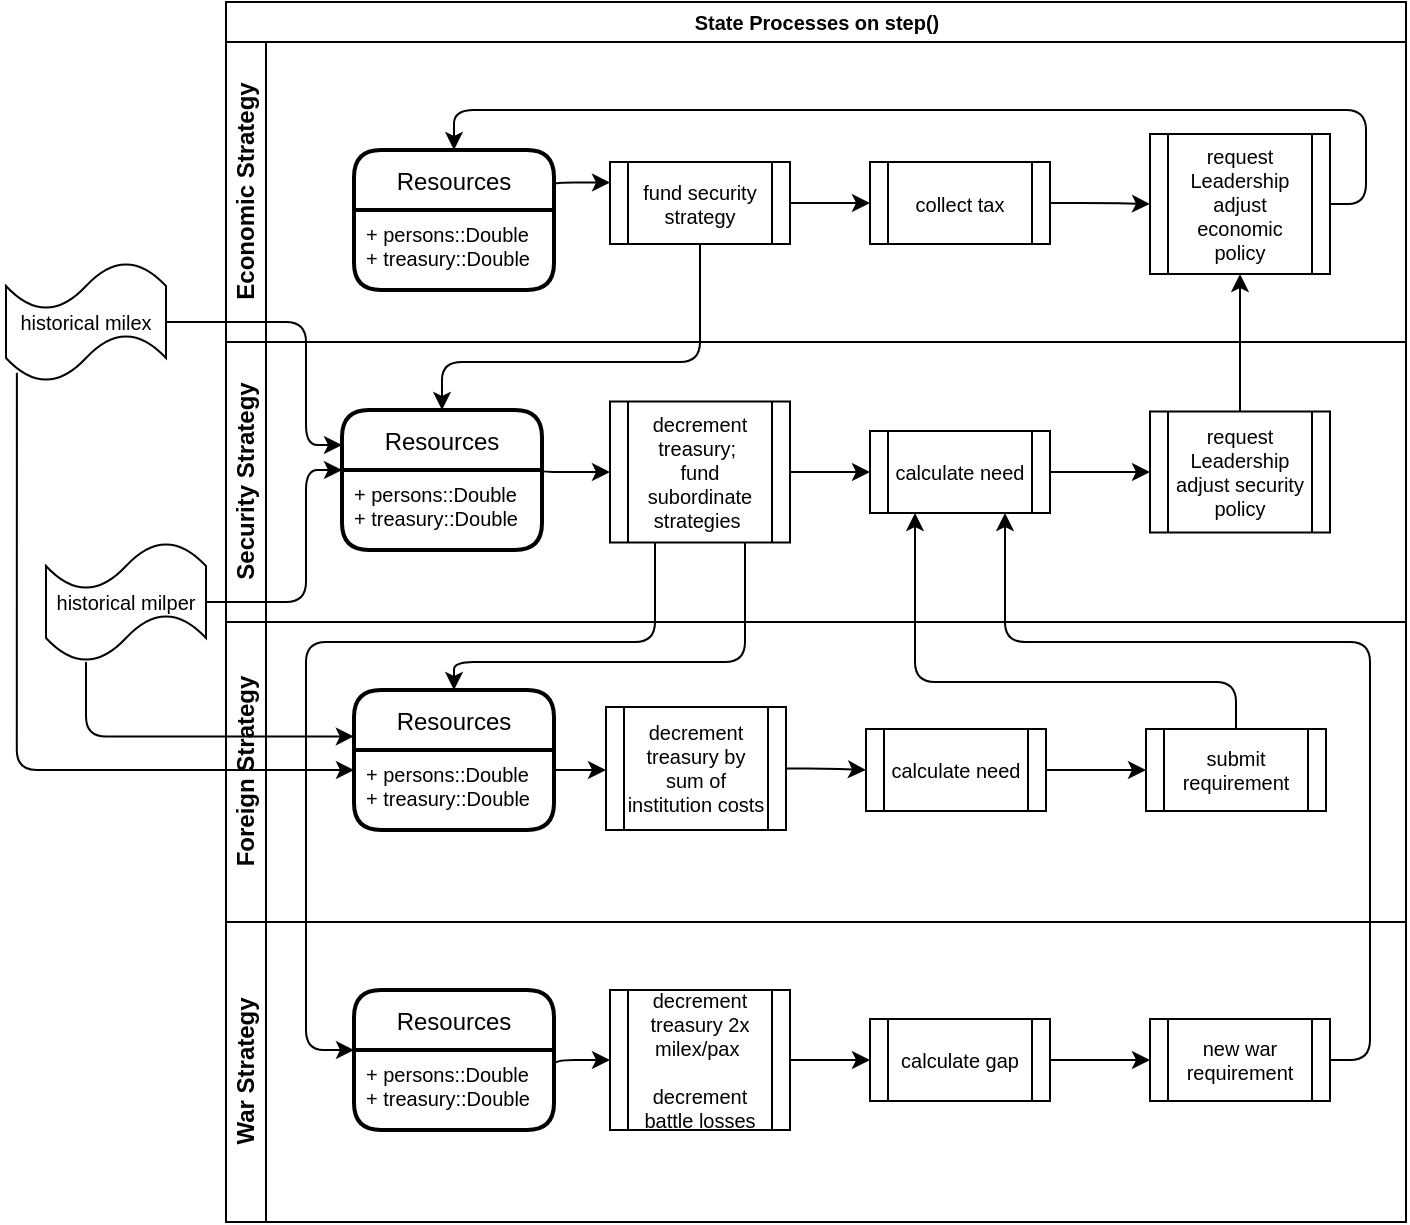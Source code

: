 <mxfile version="14.2.4" type="github">
  <diagram id="kgpKYQtTHZ0yAKxKKP6v" name="Page-1">
    <mxGraphModel dx="1670" dy="588" grid="1" gridSize="10" guides="1" tooltips="1" connect="1" arrows="1" fold="1" page="1" pageScale="1" pageWidth="850" pageHeight="1100" math="0" shadow="0">
      <root>
        <mxCell id="0" />
        <mxCell id="1" parent="0" />
        <mxCell id="M4vrQAM-CyEcKXVPgh3F-21" value="State Processes on step()" style="swimlane;html=1;childLayout=stackLayout;resizeParent=1;resizeParentMax=0;horizontal=1;startSize=20;horizontalStack=0;rounded=0;sketch=0;fontSize=10;" vertex="1" parent="1">
          <mxGeometry x="120" y="50" width="590" height="460" as="geometry" />
        </mxCell>
        <mxCell id="M4vrQAM-CyEcKXVPgh3F-22" value="Economic Strategy" style="swimlane;html=1;startSize=20;horizontal=0;" vertex="1" parent="M4vrQAM-CyEcKXVPgh3F-21">
          <mxGeometry y="20" width="590" height="150" as="geometry" />
        </mxCell>
        <mxCell id="M4vrQAM-CyEcKXVPgh3F-47" style="edgeStyle=orthogonalEdgeStyle;curved=0;rounded=1;sketch=0;orthogonalLoop=1;jettySize=auto;html=1;exitX=1;exitY=0.25;exitDx=0;exitDy=0;entryX=0;entryY=0.25;entryDx=0;entryDy=0;fontSize=10;" edge="1" parent="M4vrQAM-CyEcKXVPgh3F-22" source="M4vrQAM-CyEcKXVPgh3F-27" target="M4vrQAM-CyEcKXVPgh3F-39">
          <mxGeometry relative="1" as="geometry">
            <Array as="points">
              <mxPoint x="164" y="70" />
            </Array>
          </mxGeometry>
        </mxCell>
        <mxCell id="M4vrQAM-CyEcKXVPgh3F-27" value="Resources" style="swimlane;childLayout=stackLayout;horizontal=1;startSize=30;horizontalStack=0;rounded=1;fontSize=12;fontStyle=0;strokeWidth=2;resizeParent=0;resizeLast=1;shadow=0;dashed=0;align=center;sketch=0;" vertex="1" parent="M4vrQAM-CyEcKXVPgh3F-22">
          <mxGeometry x="64" y="54" width="100" height="70" as="geometry" />
        </mxCell>
        <mxCell id="M4vrQAM-CyEcKXVPgh3F-28" value="+ persons::Double&#xa;+ treasury::Double" style="align=left;strokeColor=none;fillColor=none;spacingLeft=4;fontSize=10;verticalAlign=top;resizable=0;rotatable=0;part=1;" vertex="1" parent="M4vrQAM-CyEcKXVPgh3F-27">
          <mxGeometry y="30" width="100" height="40" as="geometry" />
        </mxCell>
        <mxCell id="M4vrQAM-CyEcKXVPgh3F-39" value="fund security strategy" style="shape=process;whiteSpace=wrap;html=1;backgroundOutline=1;rounded=0;sketch=0;fontSize=10;" vertex="1" parent="M4vrQAM-CyEcKXVPgh3F-22">
          <mxGeometry x="192" y="60" width="90" height="41" as="geometry" />
        </mxCell>
        <mxCell id="M4vrQAM-CyEcKXVPgh3F-40" value="collect tax" style="shape=process;whiteSpace=wrap;html=1;backgroundOutline=1;rounded=0;sketch=0;fontSize=10;" vertex="1" parent="M4vrQAM-CyEcKXVPgh3F-22">
          <mxGeometry x="322" y="60" width="90" height="41" as="geometry" />
        </mxCell>
        <mxCell id="M4vrQAM-CyEcKXVPgh3F-41" value="" style="edgeStyle=orthogonalEdgeStyle;curved=0;rounded=1;sketch=0;orthogonalLoop=1;jettySize=auto;html=1;fontSize=10;" edge="1" parent="M4vrQAM-CyEcKXVPgh3F-22" source="M4vrQAM-CyEcKXVPgh3F-39" target="M4vrQAM-CyEcKXVPgh3F-40">
          <mxGeometry relative="1" as="geometry" />
        </mxCell>
        <mxCell id="M4vrQAM-CyEcKXVPgh3F-44" style="edgeStyle=orthogonalEdgeStyle;curved=0;rounded=1;sketch=0;orthogonalLoop=1;jettySize=auto;html=1;exitX=1;exitY=0.5;exitDx=0;exitDy=0;entryX=0.5;entryY=0;entryDx=0;entryDy=0;fontSize=10;" edge="1" parent="M4vrQAM-CyEcKXVPgh3F-22" source="M4vrQAM-CyEcKXVPgh3F-42" target="M4vrQAM-CyEcKXVPgh3F-27">
          <mxGeometry relative="1" as="geometry">
            <Array as="points">
              <mxPoint x="570" y="81" />
              <mxPoint x="570" y="34" />
              <mxPoint x="114" y="34" />
            </Array>
          </mxGeometry>
        </mxCell>
        <mxCell id="M4vrQAM-CyEcKXVPgh3F-42" value="request Leadership adjust economic policy" style="shape=process;whiteSpace=wrap;html=1;backgroundOutline=1;rounded=0;sketch=0;fontSize=10;" vertex="1" parent="M4vrQAM-CyEcKXVPgh3F-22">
          <mxGeometry x="462" y="46" width="90" height="70" as="geometry" />
        </mxCell>
        <mxCell id="M4vrQAM-CyEcKXVPgh3F-43" value="" style="edgeStyle=orthogonalEdgeStyle;curved=0;rounded=1;sketch=0;orthogonalLoop=1;jettySize=auto;html=1;fontSize=10;" edge="1" parent="M4vrQAM-CyEcKXVPgh3F-22" source="M4vrQAM-CyEcKXVPgh3F-40" target="M4vrQAM-CyEcKXVPgh3F-42">
          <mxGeometry relative="1" as="geometry" />
        </mxCell>
        <mxCell id="M4vrQAM-CyEcKXVPgh3F-23" value="Security Strategy" style="swimlane;html=1;startSize=20;horizontal=0;" vertex="1" parent="M4vrQAM-CyEcKXVPgh3F-21">
          <mxGeometry y="170" width="590" height="140" as="geometry" />
        </mxCell>
        <mxCell id="M4vrQAM-CyEcKXVPgh3F-66" style="edgeStyle=orthogonalEdgeStyle;curved=0;rounded=1;sketch=0;orthogonalLoop=1;jettySize=auto;html=1;fontSize=10;exitX=1;exitY=0;exitDx=0;exitDy=0;entryX=0;entryY=0.5;entryDx=0;entryDy=0;" edge="1" parent="M4vrQAM-CyEcKXVPgh3F-23" source="M4vrQAM-CyEcKXVPgh3F-31" target="M4vrQAM-CyEcKXVPgh3F-48">
          <mxGeometry relative="1" as="geometry">
            <mxPoint x="180" y="69" as="sourcePoint" />
            <mxPoint x="180" y="75" as="targetPoint" />
            <Array as="points">
              <mxPoint x="158" y="65" />
            </Array>
          </mxGeometry>
        </mxCell>
        <mxCell id="M4vrQAM-CyEcKXVPgh3F-30" value="Resources" style="swimlane;childLayout=stackLayout;horizontal=1;startSize=30;horizontalStack=0;rounded=1;fontSize=12;fontStyle=0;strokeWidth=2;resizeParent=0;resizeLast=1;shadow=0;dashed=0;align=center;sketch=0;" vertex="1" parent="M4vrQAM-CyEcKXVPgh3F-23">
          <mxGeometry x="58" y="34" width="100" height="70" as="geometry" />
        </mxCell>
        <mxCell id="M4vrQAM-CyEcKXVPgh3F-31" value="+ persons::Double&#xa;+ treasury::Double" style="align=left;strokeColor=none;fillColor=none;spacingLeft=4;fontSize=10;verticalAlign=top;resizable=0;rotatable=0;part=1;" vertex="1" parent="M4vrQAM-CyEcKXVPgh3F-30">
          <mxGeometry y="30" width="100" height="40" as="geometry" />
        </mxCell>
        <mxCell id="M4vrQAM-CyEcKXVPgh3F-48" value="decrement treasury;&amp;nbsp;&lt;br&gt;fund subordinate strategies&amp;nbsp;" style="shape=process;whiteSpace=wrap;html=1;backgroundOutline=1;rounded=0;sketch=0;fontSize=10;" vertex="1" parent="M4vrQAM-CyEcKXVPgh3F-23">
          <mxGeometry x="192" y="29.75" width="90" height="70.5" as="geometry" />
        </mxCell>
        <mxCell id="M4vrQAM-CyEcKXVPgh3F-49" value="calculate need" style="shape=process;whiteSpace=wrap;html=1;backgroundOutline=1;rounded=0;sketch=0;fontSize=10;" vertex="1" parent="M4vrQAM-CyEcKXVPgh3F-23">
          <mxGeometry x="322" y="44.5" width="90" height="41" as="geometry" />
        </mxCell>
        <mxCell id="M4vrQAM-CyEcKXVPgh3F-50" value="" style="edgeStyle=orthogonalEdgeStyle;curved=0;rounded=1;sketch=0;orthogonalLoop=1;jettySize=auto;html=1;fontSize=10;" edge="1" parent="M4vrQAM-CyEcKXVPgh3F-23" source="M4vrQAM-CyEcKXVPgh3F-48" target="M4vrQAM-CyEcKXVPgh3F-49">
          <mxGeometry relative="1" as="geometry" />
        </mxCell>
        <mxCell id="M4vrQAM-CyEcKXVPgh3F-51" value="request Leadership adjust security policy" style="shape=process;whiteSpace=wrap;html=1;backgroundOutline=1;rounded=0;sketch=0;fontSize=10;" vertex="1" parent="M4vrQAM-CyEcKXVPgh3F-23">
          <mxGeometry x="462" y="34.75" width="90" height="60.5" as="geometry" />
        </mxCell>
        <mxCell id="M4vrQAM-CyEcKXVPgh3F-52" value="" style="edgeStyle=orthogonalEdgeStyle;curved=0;rounded=1;sketch=0;orthogonalLoop=1;jettySize=auto;html=1;fontSize=10;" edge="1" parent="M4vrQAM-CyEcKXVPgh3F-23" source="M4vrQAM-CyEcKXVPgh3F-49" target="M4vrQAM-CyEcKXVPgh3F-51">
          <mxGeometry relative="1" as="geometry" />
        </mxCell>
        <mxCell id="M4vrQAM-CyEcKXVPgh3F-24" value="Foreign Strategy" style="swimlane;html=1;startSize=20;horizontal=0;" vertex="1" parent="M4vrQAM-CyEcKXVPgh3F-21">
          <mxGeometry y="310" width="590" height="150" as="geometry" />
        </mxCell>
        <mxCell id="M4vrQAM-CyEcKXVPgh3F-33" value="Resources" style="swimlane;childLayout=stackLayout;horizontal=1;startSize=30;horizontalStack=0;rounded=1;fontSize=12;fontStyle=0;strokeWidth=2;resizeParent=0;resizeLast=1;shadow=0;dashed=0;align=center;sketch=0;" vertex="1" parent="M4vrQAM-CyEcKXVPgh3F-24">
          <mxGeometry x="64" y="34" width="100" height="70" as="geometry" />
        </mxCell>
        <mxCell id="M4vrQAM-CyEcKXVPgh3F-34" value="+ persons::Double&#xa;+ treasury::Double" style="align=left;strokeColor=none;fillColor=none;spacingLeft=4;fontSize=10;verticalAlign=top;resizable=0;rotatable=0;part=1;" vertex="1" parent="M4vrQAM-CyEcKXVPgh3F-33">
          <mxGeometry y="30" width="100" height="40" as="geometry" />
        </mxCell>
        <mxCell id="M4vrQAM-CyEcKXVPgh3F-36" value="War Strategy" style="swimlane;html=1;startSize=20;horizontal=0;" vertex="1" parent="M4vrQAM-CyEcKXVPgh3F-24">
          <mxGeometry y="150" width="590" height="150" as="geometry" />
        </mxCell>
        <mxCell id="M4vrQAM-CyEcKXVPgh3F-37" value="Resources" style="swimlane;childLayout=stackLayout;horizontal=1;startSize=30;horizontalStack=0;rounded=1;fontSize=12;fontStyle=0;strokeWidth=2;resizeParent=0;resizeLast=1;shadow=0;dashed=0;align=center;sketch=0;" vertex="1" parent="M4vrQAM-CyEcKXVPgh3F-36">
          <mxGeometry x="64" y="34" width="100" height="70" as="geometry" />
        </mxCell>
        <mxCell id="M4vrQAM-CyEcKXVPgh3F-38" value="+ persons::Double&#xa;+ treasury::Double" style="align=left;strokeColor=none;fillColor=none;spacingLeft=4;fontSize=10;verticalAlign=top;resizable=0;rotatable=0;part=1;" vertex="1" parent="M4vrQAM-CyEcKXVPgh3F-37">
          <mxGeometry y="30" width="100" height="40" as="geometry" />
        </mxCell>
        <mxCell id="M4vrQAM-CyEcKXVPgh3F-58" value="decrement treasury 2x milex/pax&amp;nbsp;&lt;br&gt;&lt;br&gt;decrement battle losses" style="shape=process;whiteSpace=wrap;html=1;backgroundOutline=1;rounded=0;sketch=0;fontSize=10;" vertex="1" parent="M4vrQAM-CyEcKXVPgh3F-36">
          <mxGeometry x="192" y="34" width="90" height="70" as="geometry" />
        </mxCell>
        <mxCell id="M4vrQAM-CyEcKXVPgh3F-59" value="calculate gap" style="shape=process;whiteSpace=wrap;html=1;backgroundOutline=1;rounded=0;sketch=0;fontSize=10;" vertex="1" parent="M4vrQAM-CyEcKXVPgh3F-36">
          <mxGeometry x="322" y="48.5" width="90" height="41" as="geometry" />
        </mxCell>
        <mxCell id="M4vrQAM-CyEcKXVPgh3F-60" value="" style="edgeStyle=orthogonalEdgeStyle;curved=0;rounded=1;sketch=0;orthogonalLoop=1;jettySize=auto;html=1;fontSize=10;" edge="1" parent="M4vrQAM-CyEcKXVPgh3F-36" source="M4vrQAM-CyEcKXVPgh3F-58" target="M4vrQAM-CyEcKXVPgh3F-59">
          <mxGeometry relative="1" as="geometry" />
        </mxCell>
        <mxCell id="M4vrQAM-CyEcKXVPgh3F-61" value="new war requirement" style="shape=process;whiteSpace=wrap;html=1;backgroundOutline=1;rounded=0;sketch=0;fontSize=10;" vertex="1" parent="M4vrQAM-CyEcKXVPgh3F-36">
          <mxGeometry x="462" y="48.5" width="90" height="41" as="geometry" />
        </mxCell>
        <mxCell id="M4vrQAM-CyEcKXVPgh3F-62" value="" style="edgeStyle=orthogonalEdgeStyle;curved=0;rounded=1;sketch=0;orthogonalLoop=1;jettySize=auto;html=1;fontSize=10;" edge="1" parent="M4vrQAM-CyEcKXVPgh3F-36" source="M4vrQAM-CyEcKXVPgh3F-59" target="M4vrQAM-CyEcKXVPgh3F-61">
          <mxGeometry relative="1" as="geometry" />
        </mxCell>
        <mxCell id="M4vrQAM-CyEcKXVPgh3F-70" style="edgeStyle=orthogonalEdgeStyle;curved=0;rounded=1;sketch=0;orthogonalLoop=1;jettySize=auto;html=1;exitX=1;exitY=0.25;exitDx=0;exitDy=0;entryX=0;entryY=0.5;entryDx=0;entryDy=0;fontSize=10;" edge="1" parent="M4vrQAM-CyEcKXVPgh3F-36" source="M4vrQAM-CyEcKXVPgh3F-38" target="M4vrQAM-CyEcKXVPgh3F-58">
          <mxGeometry relative="1" as="geometry">
            <Array as="points">
              <mxPoint x="164" y="69" />
            </Array>
          </mxGeometry>
        </mxCell>
        <mxCell id="M4vrQAM-CyEcKXVPgh3F-53" value="decrement treasury by sum of institution costs" style="shape=process;whiteSpace=wrap;html=1;backgroundOutline=1;rounded=0;sketch=0;fontSize=10;" vertex="1" parent="M4vrQAM-CyEcKXVPgh3F-24">
          <mxGeometry x="190" y="42.5" width="90" height="61.5" as="geometry" />
        </mxCell>
        <mxCell id="M4vrQAM-CyEcKXVPgh3F-54" value="calculate need" style="shape=process;whiteSpace=wrap;html=1;backgroundOutline=1;rounded=0;sketch=0;fontSize=10;" vertex="1" parent="M4vrQAM-CyEcKXVPgh3F-24">
          <mxGeometry x="320" y="53.5" width="90" height="41" as="geometry" />
        </mxCell>
        <mxCell id="M4vrQAM-CyEcKXVPgh3F-55" value="" style="edgeStyle=orthogonalEdgeStyle;curved=0;rounded=1;sketch=0;orthogonalLoop=1;jettySize=auto;html=1;fontSize=10;" edge="1" parent="M4vrQAM-CyEcKXVPgh3F-24" source="M4vrQAM-CyEcKXVPgh3F-53" target="M4vrQAM-CyEcKXVPgh3F-54">
          <mxGeometry relative="1" as="geometry" />
        </mxCell>
        <mxCell id="M4vrQAM-CyEcKXVPgh3F-56" value="submit requirement" style="shape=process;whiteSpace=wrap;html=1;backgroundOutline=1;rounded=0;sketch=0;fontSize=10;" vertex="1" parent="M4vrQAM-CyEcKXVPgh3F-24">
          <mxGeometry x="460" y="53.5" width="90" height="41" as="geometry" />
        </mxCell>
        <mxCell id="M4vrQAM-CyEcKXVPgh3F-57" value="" style="edgeStyle=orthogonalEdgeStyle;curved=0;rounded=1;sketch=0;orthogonalLoop=1;jettySize=auto;html=1;fontSize=10;" edge="1" parent="M4vrQAM-CyEcKXVPgh3F-24" source="M4vrQAM-CyEcKXVPgh3F-54" target="M4vrQAM-CyEcKXVPgh3F-56">
          <mxGeometry relative="1" as="geometry" />
        </mxCell>
        <mxCell id="M4vrQAM-CyEcKXVPgh3F-69" style="edgeStyle=orthogonalEdgeStyle;curved=0;rounded=1;sketch=0;orthogonalLoop=1;jettySize=auto;html=1;exitX=1;exitY=0.25;exitDx=0;exitDy=0;entryX=0;entryY=0.5;entryDx=0;entryDy=0;fontSize=10;" edge="1" parent="M4vrQAM-CyEcKXVPgh3F-24" source="M4vrQAM-CyEcKXVPgh3F-34" target="M4vrQAM-CyEcKXVPgh3F-53">
          <mxGeometry relative="1" as="geometry" />
        </mxCell>
        <mxCell id="M4vrQAM-CyEcKXVPgh3F-63" style="edgeStyle=orthogonalEdgeStyle;curved=0;rounded=1;sketch=0;orthogonalLoop=1;jettySize=auto;html=1;exitX=0.5;exitY=0;exitDx=0;exitDy=0;fontSize=10;entryX=0.25;entryY=1;entryDx=0;entryDy=0;" edge="1" parent="M4vrQAM-CyEcKXVPgh3F-21" source="M4vrQAM-CyEcKXVPgh3F-56" target="M4vrQAM-CyEcKXVPgh3F-49">
          <mxGeometry relative="1" as="geometry">
            <mxPoint x="345" y="260" as="targetPoint" />
            <Array as="points">
              <mxPoint x="505" y="340" />
              <mxPoint x="345" y="340" />
            </Array>
          </mxGeometry>
        </mxCell>
        <mxCell id="M4vrQAM-CyEcKXVPgh3F-64" style="edgeStyle=orthogonalEdgeStyle;curved=0;rounded=1;sketch=0;orthogonalLoop=1;jettySize=auto;html=1;exitX=1;exitY=0.5;exitDx=0;exitDy=0;entryX=0.75;entryY=1;entryDx=0;entryDy=0;fontSize=10;" edge="1" parent="M4vrQAM-CyEcKXVPgh3F-21" source="M4vrQAM-CyEcKXVPgh3F-61" target="M4vrQAM-CyEcKXVPgh3F-49">
          <mxGeometry relative="1" as="geometry">
            <Array as="points">
              <mxPoint x="572" y="529" />
              <mxPoint x="572" y="320" />
              <mxPoint x="390" y="320" />
            </Array>
          </mxGeometry>
        </mxCell>
        <mxCell id="M4vrQAM-CyEcKXVPgh3F-65" style="edgeStyle=orthogonalEdgeStyle;curved=0;rounded=1;sketch=0;orthogonalLoop=1;jettySize=auto;html=1;exitX=0.5;exitY=1;exitDx=0;exitDy=0;fontSize=10;" edge="1" parent="M4vrQAM-CyEcKXVPgh3F-21" source="M4vrQAM-CyEcKXVPgh3F-39" target="M4vrQAM-CyEcKXVPgh3F-30">
          <mxGeometry relative="1" as="geometry">
            <Array as="points">
              <mxPoint x="237" y="180" />
              <mxPoint x="108" y="180" />
            </Array>
          </mxGeometry>
        </mxCell>
        <mxCell id="M4vrQAM-CyEcKXVPgh3F-67" style="edgeStyle=orthogonalEdgeStyle;curved=0;rounded=1;sketch=0;orthogonalLoop=1;jettySize=auto;html=1;exitX=0.75;exitY=1;exitDx=0;exitDy=0;entryX=0.5;entryY=0;entryDx=0;entryDy=0;fontSize=10;" edge="1" parent="M4vrQAM-CyEcKXVPgh3F-21" source="M4vrQAM-CyEcKXVPgh3F-48" target="M4vrQAM-CyEcKXVPgh3F-33">
          <mxGeometry relative="1" as="geometry">
            <Array as="points">
              <mxPoint x="260" y="330" />
              <mxPoint x="114" y="330" />
            </Array>
          </mxGeometry>
        </mxCell>
        <mxCell id="M4vrQAM-CyEcKXVPgh3F-68" style="edgeStyle=orthogonalEdgeStyle;curved=0;rounded=1;sketch=0;orthogonalLoop=1;jettySize=auto;html=1;exitX=0.25;exitY=1;exitDx=0;exitDy=0;entryX=0;entryY=0;entryDx=0;entryDy=0;fontSize=10;" edge="1" parent="M4vrQAM-CyEcKXVPgh3F-21" source="M4vrQAM-CyEcKXVPgh3F-48" target="M4vrQAM-CyEcKXVPgh3F-38">
          <mxGeometry relative="1" as="geometry">
            <Array as="points">
              <mxPoint x="214" y="320" />
              <mxPoint x="40" y="320" />
              <mxPoint x="40" y="524" />
            </Array>
          </mxGeometry>
        </mxCell>
        <mxCell id="M4vrQAM-CyEcKXVPgh3F-71" style="edgeStyle=orthogonalEdgeStyle;curved=0;rounded=1;sketch=0;orthogonalLoop=1;jettySize=auto;html=1;exitX=0.5;exitY=0;exitDx=0;exitDy=0;entryX=0.5;entryY=1;entryDx=0;entryDy=0;fontSize=10;" edge="1" parent="M4vrQAM-CyEcKXVPgh3F-21" source="M4vrQAM-CyEcKXVPgh3F-51" target="M4vrQAM-CyEcKXVPgh3F-42">
          <mxGeometry relative="1" as="geometry" />
        </mxCell>
        <mxCell id="M4vrQAM-CyEcKXVPgh3F-74" style="edgeStyle=orthogonalEdgeStyle;curved=0;rounded=1;sketch=0;orthogonalLoop=1;jettySize=auto;html=1;exitX=1;exitY=0.5;exitDx=0;exitDy=0;exitPerimeter=0;entryX=0;entryY=0.25;entryDx=0;entryDy=0;fontSize=10;" edge="1" parent="1" source="M4vrQAM-CyEcKXVPgh3F-72" target="M4vrQAM-CyEcKXVPgh3F-30">
          <mxGeometry relative="1" as="geometry">
            <Array as="points">
              <mxPoint x="160" y="210" />
              <mxPoint x="160" y="272" />
            </Array>
          </mxGeometry>
        </mxCell>
        <mxCell id="M4vrQAM-CyEcKXVPgh3F-76" style="edgeStyle=orthogonalEdgeStyle;curved=0;rounded=1;sketch=0;orthogonalLoop=1;jettySize=auto;html=1;exitX=0.068;exitY=0.923;exitDx=0;exitDy=0;exitPerimeter=0;entryX=0;entryY=0.25;entryDx=0;entryDy=0;fontSize=10;" edge="1" parent="1" source="M4vrQAM-CyEcKXVPgh3F-72" target="M4vrQAM-CyEcKXVPgh3F-34">
          <mxGeometry relative="1" as="geometry">
            <Array as="points">
              <mxPoint x="15" y="434" />
            </Array>
          </mxGeometry>
        </mxCell>
        <mxCell id="M4vrQAM-CyEcKXVPgh3F-72" value="historical milex" style="shape=tape;whiteSpace=wrap;html=1;rounded=0;sketch=0;fontSize=10;" vertex="1" parent="1">
          <mxGeometry x="10" y="180" width="80" height="60" as="geometry" />
        </mxCell>
        <mxCell id="M4vrQAM-CyEcKXVPgh3F-75" style="edgeStyle=orthogonalEdgeStyle;curved=0;rounded=1;sketch=0;orthogonalLoop=1;jettySize=auto;html=1;exitX=1;exitY=0.5;exitDx=0;exitDy=0;exitPerimeter=0;entryX=0;entryY=0;entryDx=0;entryDy=0;fontSize=10;" edge="1" parent="1" source="M4vrQAM-CyEcKXVPgh3F-73" target="M4vrQAM-CyEcKXVPgh3F-31">
          <mxGeometry relative="1" as="geometry">
            <Array as="points">
              <mxPoint x="90" y="350" />
              <mxPoint x="160" y="350" />
              <mxPoint x="160" y="284" />
            </Array>
          </mxGeometry>
        </mxCell>
        <mxCell id="M4vrQAM-CyEcKXVPgh3F-77" style="edgeStyle=orthogonalEdgeStyle;curved=0;rounded=1;sketch=0;orthogonalLoop=1;jettySize=auto;html=1;exitX=0.25;exitY=1;exitDx=0;exitDy=0;exitPerimeter=0;entryX=-0.001;entryY=0.332;entryDx=0;entryDy=0;entryPerimeter=0;fontSize=10;" edge="1" parent="1" source="M4vrQAM-CyEcKXVPgh3F-73" target="M4vrQAM-CyEcKXVPgh3F-33">
          <mxGeometry relative="1" as="geometry" />
        </mxCell>
        <mxCell id="M4vrQAM-CyEcKXVPgh3F-73" value="historical milper" style="shape=tape;whiteSpace=wrap;html=1;rounded=0;sketch=0;fontSize=10;" vertex="1" parent="1">
          <mxGeometry x="30" y="320" width="80" height="60" as="geometry" />
        </mxCell>
      </root>
    </mxGraphModel>
  </diagram>
</mxfile>
